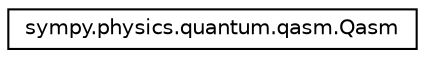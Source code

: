 digraph "Graphical Class Hierarchy"
{
 // LATEX_PDF_SIZE
  edge [fontname="Helvetica",fontsize="10",labelfontname="Helvetica",labelfontsize="10"];
  node [fontname="Helvetica",fontsize="10",shape=record];
  rankdir="LR";
  Node0 [label="sympy.physics.quantum.qasm.Qasm",height=0.2,width=0.4,color="black", fillcolor="white", style="filled",URL="$classsympy_1_1physics_1_1quantum_1_1qasm_1_1Qasm.html",tooltip=" "];
}

